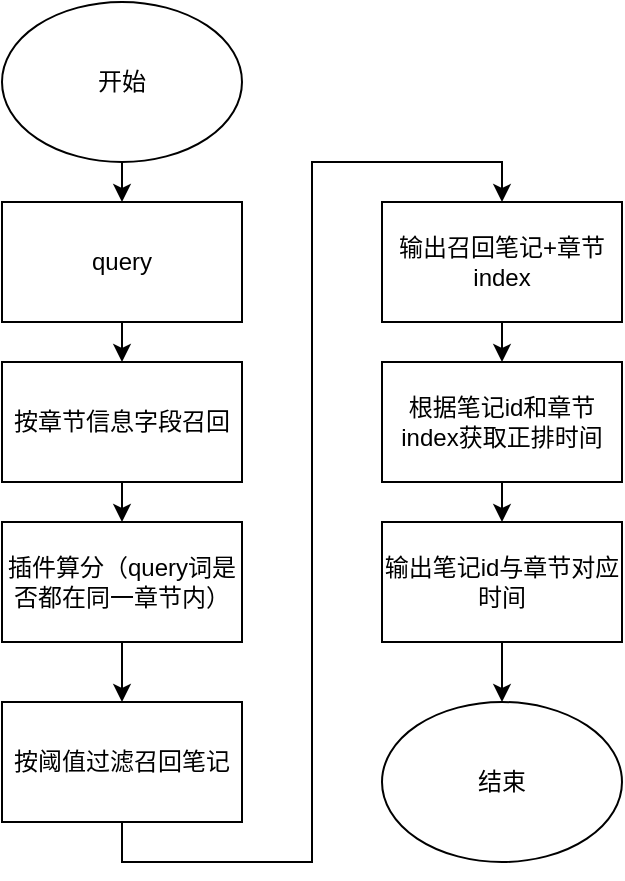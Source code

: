 <mxfile version="14.8.4" type="github">
  <diagram id="uqD9V3ikO-ROYdY2t3Fw" name="Page-1">
    <mxGraphModel dx="1169" dy="565" grid="1" gridSize="10" guides="1" tooltips="1" connect="1" arrows="1" fold="1" page="1" pageScale="1" pageWidth="827" pageHeight="1169" math="0" shadow="0">
      <root>
        <mxCell id="0" />
        <mxCell id="1" parent="0" />
        <mxCell id="psunrC6ihAXzlD8jciZN-12" style="edgeStyle=orthogonalEdgeStyle;rounded=0;orthogonalLoop=1;jettySize=auto;html=1;exitX=0.5;exitY=1;exitDx=0;exitDy=0;entryX=0.5;entryY=0;entryDx=0;entryDy=0;" edge="1" parent="1" source="psunrC6ihAXzlD8jciZN-2" target="psunrC6ihAXzlD8jciZN-6">
          <mxGeometry relative="1" as="geometry" />
        </mxCell>
        <mxCell id="psunrC6ihAXzlD8jciZN-2" value="开始" style="ellipse;whiteSpace=wrap;html=1;" vertex="1" parent="1">
          <mxGeometry x="210" y="20" width="120" height="80" as="geometry" />
        </mxCell>
        <mxCell id="psunrC6ihAXzlD8jciZN-14" style="edgeStyle=orthogonalEdgeStyle;rounded=0;orthogonalLoop=1;jettySize=auto;html=1;exitX=0.5;exitY=1;exitDx=0;exitDy=0;entryX=0.5;entryY=0;entryDx=0;entryDy=0;" edge="1" parent="1" source="psunrC6ihAXzlD8jciZN-3" target="psunrC6ihAXzlD8jciZN-4">
          <mxGeometry relative="1" as="geometry" />
        </mxCell>
        <mxCell id="psunrC6ihAXzlD8jciZN-3" value="按章节信息字段召回" style="rounded=0;whiteSpace=wrap;html=1;" vertex="1" parent="1">
          <mxGeometry x="210" y="200" width="120" height="60" as="geometry" />
        </mxCell>
        <mxCell id="psunrC6ihAXzlD8jciZN-15" style="edgeStyle=orthogonalEdgeStyle;rounded=0;orthogonalLoop=1;jettySize=auto;html=1;exitX=0.5;exitY=1;exitDx=0;exitDy=0;entryX=0.5;entryY=0;entryDx=0;entryDy=0;" edge="1" parent="1" source="psunrC6ihAXzlD8jciZN-4" target="psunrC6ihAXzlD8jciZN-7">
          <mxGeometry relative="1" as="geometry" />
        </mxCell>
        <mxCell id="psunrC6ihAXzlD8jciZN-4" value="插件算分（query词是否都在同一章节内）" style="rounded=0;whiteSpace=wrap;html=1;" vertex="1" parent="1">
          <mxGeometry x="210" y="280" width="120" height="60" as="geometry" />
        </mxCell>
        <mxCell id="psunrC6ihAXzlD8jciZN-13" style="edgeStyle=orthogonalEdgeStyle;rounded=0;orthogonalLoop=1;jettySize=auto;html=1;exitX=0.5;exitY=1;exitDx=0;exitDy=0;entryX=0.5;entryY=0;entryDx=0;entryDy=0;" edge="1" parent="1" source="psunrC6ihAXzlD8jciZN-6" target="psunrC6ihAXzlD8jciZN-3">
          <mxGeometry relative="1" as="geometry" />
        </mxCell>
        <mxCell id="psunrC6ihAXzlD8jciZN-6" value="query" style="rounded=0;whiteSpace=wrap;html=1;" vertex="1" parent="1">
          <mxGeometry x="210" y="120" width="120" height="60" as="geometry" />
        </mxCell>
        <mxCell id="psunrC6ihAXzlD8jciZN-16" style="edgeStyle=orthogonalEdgeStyle;rounded=0;orthogonalLoop=1;jettySize=auto;html=1;exitX=0.5;exitY=1;exitDx=0;exitDy=0;entryX=0.5;entryY=0;entryDx=0;entryDy=0;" edge="1" parent="1" source="psunrC6ihAXzlD8jciZN-7" target="psunrC6ihAXzlD8jciZN-8">
          <mxGeometry relative="1" as="geometry" />
        </mxCell>
        <mxCell id="psunrC6ihAXzlD8jciZN-7" value="按阈值过滤召回笔记" style="rounded=0;whiteSpace=wrap;html=1;" vertex="1" parent="1">
          <mxGeometry x="210" y="370" width="120" height="60" as="geometry" />
        </mxCell>
        <mxCell id="psunrC6ihAXzlD8jciZN-17" style="edgeStyle=orthogonalEdgeStyle;rounded=0;orthogonalLoop=1;jettySize=auto;html=1;exitX=0.5;exitY=1;exitDx=0;exitDy=0;entryX=0.5;entryY=0;entryDx=0;entryDy=0;" edge="1" parent="1" source="psunrC6ihAXzlD8jciZN-8" target="psunrC6ihAXzlD8jciZN-9">
          <mxGeometry relative="1" as="geometry" />
        </mxCell>
        <mxCell id="psunrC6ihAXzlD8jciZN-8" value="输出召回笔记+章节index" style="rounded=0;whiteSpace=wrap;html=1;" vertex="1" parent="1">
          <mxGeometry x="400" y="120" width="120" height="60" as="geometry" />
        </mxCell>
        <mxCell id="psunrC6ihAXzlD8jciZN-18" style="edgeStyle=orthogonalEdgeStyle;rounded=0;orthogonalLoop=1;jettySize=auto;html=1;exitX=0.5;exitY=1;exitDx=0;exitDy=0;entryX=0.5;entryY=0;entryDx=0;entryDy=0;" edge="1" parent="1" source="psunrC6ihAXzlD8jciZN-9" target="psunrC6ihAXzlD8jciZN-10">
          <mxGeometry relative="1" as="geometry" />
        </mxCell>
        <mxCell id="psunrC6ihAXzlD8jciZN-9" value="根据笔记id和章节index获取正排时间" style="rounded=0;whiteSpace=wrap;html=1;" vertex="1" parent="1">
          <mxGeometry x="400" y="200" width="120" height="60" as="geometry" />
        </mxCell>
        <mxCell id="psunrC6ihAXzlD8jciZN-19" style="edgeStyle=orthogonalEdgeStyle;rounded=0;orthogonalLoop=1;jettySize=auto;html=1;exitX=0.5;exitY=1;exitDx=0;exitDy=0;entryX=0.5;entryY=0;entryDx=0;entryDy=0;" edge="1" parent="1" source="psunrC6ihAXzlD8jciZN-10" target="psunrC6ihAXzlD8jciZN-11">
          <mxGeometry relative="1" as="geometry" />
        </mxCell>
        <mxCell id="psunrC6ihAXzlD8jciZN-10" value="输出笔记id与章节对应时间" style="rounded=0;whiteSpace=wrap;html=1;" vertex="1" parent="1">
          <mxGeometry x="400" y="280" width="120" height="60" as="geometry" />
        </mxCell>
        <mxCell id="psunrC6ihAXzlD8jciZN-11" value="结束" style="ellipse;whiteSpace=wrap;html=1;" vertex="1" parent="1">
          <mxGeometry x="400" y="370" width="120" height="80" as="geometry" />
        </mxCell>
      </root>
    </mxGraphModel>
  </diagram>
</mxfile>

